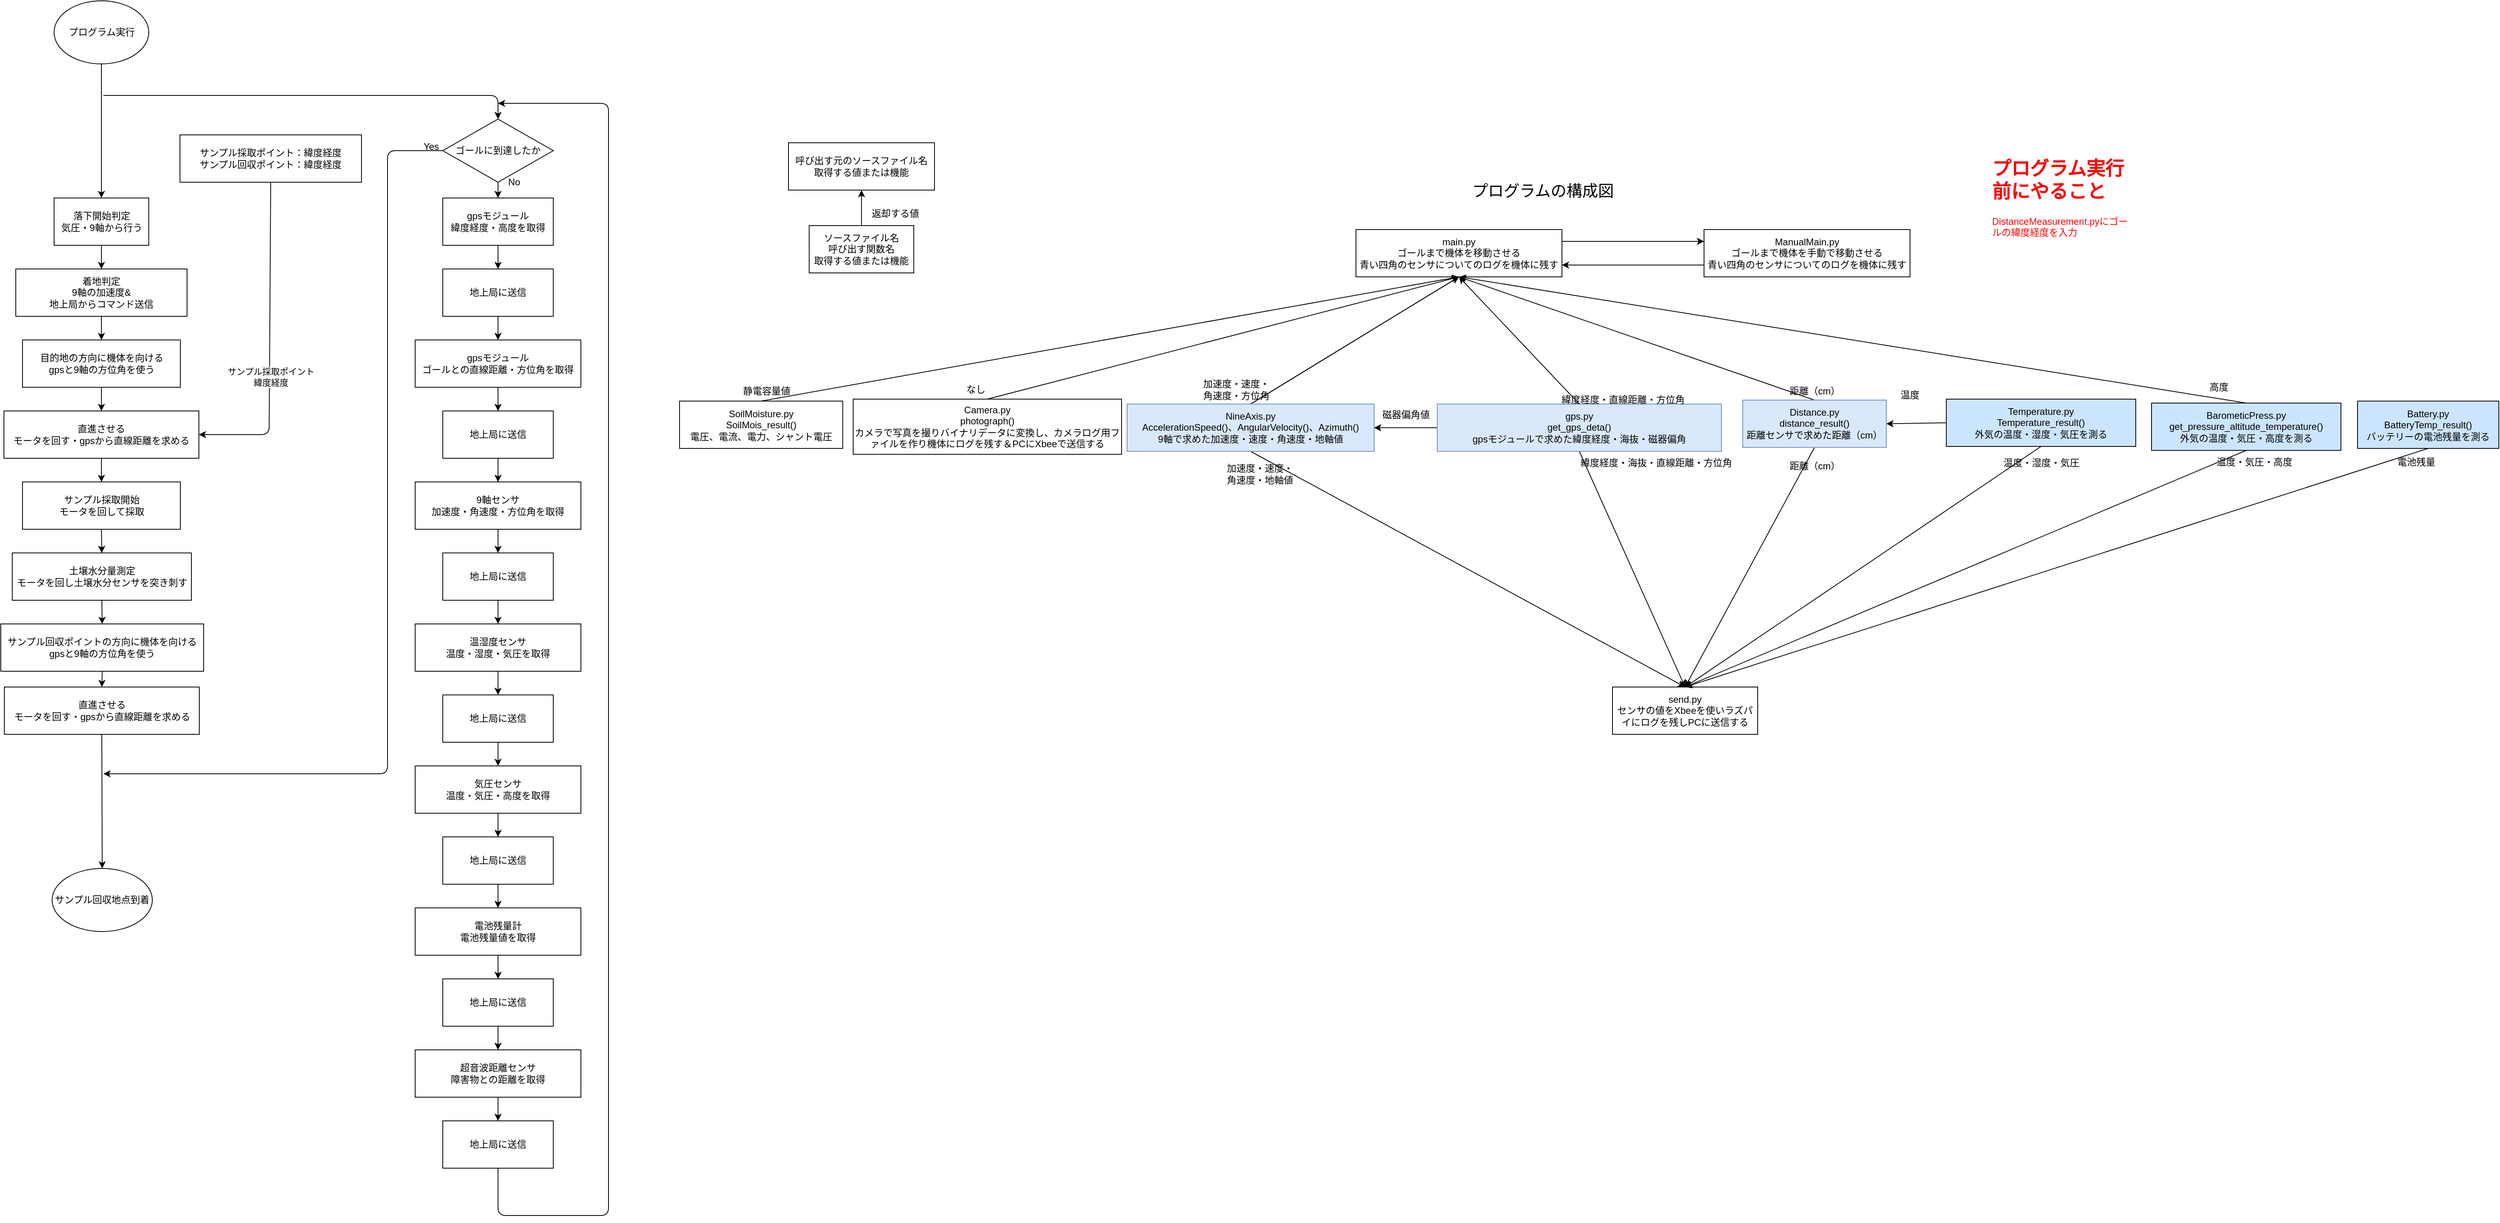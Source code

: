 <mxfile>
    <diagram id="RfQd1FZKVwX_YVwqkUuT" name="ページ1">
        <mxGraphModel dx="1166" dy="589" grid="1" gridSize="10" guides="1" tooltips="1" connect="1" arrows="1" fold="1" page="1" pageScale="1" pageWidth="827" pageHeight="1169" math="0" shadow="0">
            <root>
                <mxCell id="0"/>
                <mxCell id="1" parent="0"/>
                <mxCell id="6" style="edgeStyle=none;html=1;exitX=0.5;exitY=1;exitDx=0;exitDy=0;entryX=0.5;entryY=0;entryDx=0;entryDy=0;" parent="1" source="2" target="5" edge="1">
                    <mxGeometry relative="1" as="geometry"/>
                </mxCell>
                <mxCell id="2" value="落下開始判定&lt;br&gt;気圧・9軸から行う" style="rounded=0;whiteSpace=wrap;html=1;" parent="1" vertex="1">
                    <mxGeometry x="87.5" y="260" width="120" height="60" as="geometry"/>
                </mxCell>
                <mxCell id="4" style="edgeStyle=none;html=1;exitX=0.5;exitY=1;exitDx=0;exitDy=0;entryX=0.5;entryY=0;entryDx=0;entryDy=0;" parent="1" source="3" target="2" edge="1">
                    <mxGeometry relative="1" as="geometry"/>
                </mxCell>
                <mxCell id="3" value="プログラム実行" style="ellipse;whiteSpace=wrap;html=1;" parent="1" vertex="1">
                    <mxGeometry x="87.5" y="10" width="120" height="80" as="geometry"/>
                </mxCell>
                <mxCell id="8" style="edgeStyle=none;html=1;exitX=0.5;exitY=1;exitDx=0;exitDy=0;entryX=0.5;entryY=0;entryDx=0;entryDy=0;" parent="1" source="5" target="7" edge="1">
                    <mxGeometry relative="1" as="geometry"/>
                </mxCell>
                <mxCell id="5" value="着地判定&lt;br&gt;9軸の加速度&amp;amp;&lt;br&gt;地上局からコマンド送信" style="rounded=0;whiteSpace=wrap;html=1;" parent="1" vertex="1">
                    <mxGeometry x="39" y="350" width="217" height="60" as="geometry"/>
                </mxCell>
                <mxCell id="10" style="edgeStyle=none;html=1;exitX=0.5;exitY=1;exitDx=0;exitDy=0;entryX=0.5;entryY=0;entryDx=0;entryDy=0;" parent="1" source="7" target="9" edge="1">
                    <mxGeometry relative="1" as="geometry"/>
                </mxCell>
                <mxCell id="7" value="目的地の方向に機体を向ける&lt;br&gt;gpsと9軸の方位角を使う" style="rounded=0;whiteSpace=wrap;html=1;" parent="1" vertex="1">
                    <mxGeometry x="47.5" y="440" width="200" height="60" as="geometry"/>
                </mxCell>
                <mxCell id="12" style="edgeStyle=none;html=1;exitX=0.5;exitY=1;exitDx=0;exitDy=0;entryX=0.5;entryY=0;entryDx=0;entryDy=0;" parent="1" source="9" target="11" edge="1">
                    <mxGeometry relative="1" as="geometry"/>
                </mxCell>
                <mxCell id="9" value="直進させる&lt;br&gt;モータを回す・gpsから直線距離を求める" style="rounded=0;whiteSpace=wrap;html=1;" parent="1" vertex="1">
                    <mxGeometry x="24" y="530" width="247" height="60" as="geometry"/>
                </mxCell>
                <mxCell id="14" style="edgeStyle=none;html=1;exitX=0.5;exitY=1;exitDx=0;exitDy=0;entryX=0.5;entryY=0;entryDx=0;entryDy=0;" parent="1" source="11" target="13" edge="1">
                    <mxGeometry relative="1" as="geometry"/>
                </mxCell>
                <mxCell id="11" value="サンプル採取開始&lt;br&gt;モータを回して採取" style="rounded=0;whiteSpace=wrap;html=1;" parent="1" vertex="1">
                    <mxGeometry x="47.5" y="620" width="200" height="60" as="geometry"/>
                </mxCell>
                <mxCell id="16" style="edgeStyle=none;html=1;exitX=0.5;exitY=1;exitDx=0;exitDy=0;entryX=0.5;entryY=0;entryDx=0;entryDy=0;" parent="1" source="13" target="15" edge="1">
                    <mxGeometry relative="1" as="geometry"/>
                </mxCell>
                <mxCell id="13" value="土壌水分量測定&lt;br&gt;モータを回し土壌水分センサを突き刺す" style="rounded=0;whiteSpace=wrap;html=1;" parent="1" vertex="1">
                    <mxGeometry x="34.5" y="710" width="227" height="60" as="geometry"/>
                </mxCell>
                <mxCell id="19" style="edgeStyle=none;html=1;exitX=0.5;exitY=1;exitDx=0;exitDy=0;entryX=0.5;entryY=0;entryDx=0;entryDy=0;entryPerimeter=0;" parent="1" source="15" target="18" edge="1">
                    <mxGeometry relative="1" as="geometry"/>
                </mxCell>
                <mxCell id="15" value="サンプル回収ポイントの方向に機体を向ける&lt;br&gt;gpsと9軸の方位角を使う" style="rounded=0;whiteSpace=wrap;html=1;" parent="1" vertex="1">
                    <mxGeometry x="20" y="800" width="257" height="60" as="geometry"/>
                </mxCell>
                <mxCell id="21" style="edgeStyle=none;html=1;exitX=0.5;exitY=1;exitDx=0;exitDy=0;entryX=0.5;entryY=0;entryDx=0;entryDy=0;" parent="1" source="18" target="20" edge="1">
                    <mxGeometry relative="1" as="geometry"/>
                </mxCell>
                <mxCell id="18" value="直進させる&lt;br&gt;モータを回す・gpsから直線距離を求める" style="rounded=0;whiteSpace=wrap;html=1;" parent="1" vertex="1">
                    <mxGeometry x="24.5" y="880" width="247" height="60" as="geometry"/>
                </mxCell>
                <mxCell id="20" value="サンプル回収地点到着" style="ellipse;whiteSpace=wrap;html=1;" parent="1" vertex="1">
                    <mxGeometry x="85" y="1110" width="127" height="80" as="geometry"/>
                </mxCell>
                <mxCell id="23" value="サンプル採取ポイント：緯度経度&lt;br&gt;サンプル回収ポイント：緯度経度" style="rounded=0;whiteSpace=wrap;html=1;" parent="1" vertex="1">
                    <mxGeometry x="247" y="180" width="230" height="60" as="geometry"/>
                </mxCell>
                <mxCell id="28" value="" style="endArrow=classic;html=1;entryX=1;entryY=0.5;entryDx=0;entryDy=0;exitX=0.5;exitY=1;exitDx=0;exitDy=0;" parent="1" target="9" edge="1" source="23">
                    <mxGeometry width="50" height="50" relative="1" as="geometry">
                        <mxPoint x="362" y="450" as="sourcePoint"/>
                        <mxPoint x="250" y="550" as="targetPoint"/>
                        <Array as="points">
                            <mxPoint x="360" y="560"/>
                        </Array>
                    </mxGeometry>
                </mxCell>
                <mxCell id="29" value="サンプル採取ポイント&lt;br&gt;緯度経度" style="edgeLabel;html=1;align=center;verticalAlign=middle;resizable=0;points=[];" parent="28" vertex="1" connectable="0">
                    <mxGeometry x="0.534" y="-1" relative="1" as="geometry">
                        <mxPoint x="3" y="-67" as="offset"/>
                    </mxGeometry>
                </mxCell>
                <mxCell id="49" style="edgeStyle=none;html=1;exitX=0.5;exitY=1;exitDx=0;exitDy=0;entryX=0.5;entryY=0;entryDx=0;entryDy=0;" parent="1" source="30" target="48" edge="1">
                    <mxGeometry relative="1" as="geometry"/>
                </mxCell>
                <mxCell id="30" value="gpsモジュール&lt;br&gt;緯度経度・高度を取得" style="rounded=0;whiteSpace=wrap;html=1;" parent="1" vertex="1">
                    <mxGeometry x="580" y="260" width="140" height="60" as="geometry"/>
                </mxCell>
                <mxCell id="31" value="" style="endArrow=classic;html=1;entryX=0.5;entryY=0;entryDx=0;entryDy=0;" parent="1" target="76" edge="1">
                    <mxGeometry width="50" height="50" relative="1" as="geometry">
                        <mxPoint x="150" y="130" as="sourcePoint"/>
                        <mxPoint x="650" y="160" as="targetPoint"/>
                        <Array as="points">
                            <mxPoint x="650" y="130"/>
                        </Array>
                    </mxGeometry>
                </mxCell>
                <mxCell id="52" style="edgeStyle=none;html=1;exitX=0.5;exitY=1;exitDx=0;exitDy=0;entryX=0.5;entryY=0;entryDx=0;entryDy=0;" parent="1" source="32" target="51" edge="1">
                    <mxGeometry relative="1" as="geometry"/>
                </mxCell>
                <mxCell id="32" value="gpsモジュール&lt;br&gt;ゴールとの直線距離・方位角を取得" style="rounded=0;whiteSpace=wrap;html=1;" parent="1" vertex="1">
                    <mxGeometry x="545" y="440" width="210" height="60" as="geometry"/>
                </mxCell>
                <mxCell id="55" style="edgeStyle=none;html=1;exitX=0.5;exitY=1;exitDx=0;exitDy=0;entryX=0.5;entryY=0;entryDx=0;entryDy=0;" parent="1" source="34" target="54" edge="1">
                    <mxGeometry relative="1" as="geometry"/>
                </mxCell>
                <mxCell id="34" value="9軸センサ&lt;br&gt;加速度・角速度・方位角を取得" style="rounded=0;whiteSpace=wrap;html=1;" parent="1" vertex="1">
                    <mxGeometry x="545" y="620" width="210" height="60" as="geometry"/>
                </mxCell>
                <mxCell id="58" style="edgeStyle=none;html=1;exitX=0.5;exitY=1;exitDx=0;exitDy=0;entryX=0.5;entryY=0;entryDx=0;entryDy=0;" parent="1" source="36" target="57" edge="1">
                    <mxGeometry relative="1" as="geometry"/>
                </mxCell>
                <mxCell id="36" value="温湿度センサ&lt;br&gt;温度・湿度・気圧を取得" style="rounded=0;whiteSpace=wrap;html=1;" parent="1" vertex="1">
                    <mxGeometry x="545" y="800" width="210" height="60" as="geometry"/>
                </mxCell>
                <mxCell id="61" style="edgeStyle=none;html=1;exitX=0.5;exitY=1;exitDx=0;exitDy=0;entryX=0.5;entryY=0;entryDx=0;entryDy=0;" parent="1" source="38" target="60" edge="1">
                    <mxGeometry relative="1" as="geometry"/>
                </mxCell>
                <mxCell id="38" value="気圧センサ&lt;br&gt;温度・気圧・高度を取得" style="rounded=0;whiteSpace=wrap;html=1;" parent="1" vertex="1">
                    <mxGeometry x="545" y="980" width="210" height="60" as="geometry"/>
                </mxCell>
                <mxCell id="64" style="edgeStyle=none;html=1;exitX=0.5;exitY=1;exitDx=0;exitDy=0;entryX=0.5;entryY=0;entryDx=0;entryDy=0;" parent="1" source="40" target="63" edge="1">
                    <mxGeometry relative="1" as="geometry"/>
                </mxCell>
                <mxCell id="40" value="電池残量計&lt;br&gt;電池残量値を取得" style="rounded=0;whiteSpace=wrap;html=1;" parent="1" vertex="1">
                    <mxGeometry x="545" y="1160" width="210" height="60" as="geometry"/>
                </mxCell>
                <mxCell id="67" style="edgeStyle=none;html=1;exitX=0.5;exitY=1;exitDx=0;exitDy=0;entryX=0.5;entryY=0;entryDx=0;entryDy=0;" parent="1" source="42" target="65" edge="1">
                    <mxGeometry relative="1" as="geometry"/>
                </mxCell>
                <mxCell id="42" value="超音波距離センサ&lt;br&gt;障害物との距離を取得" style="rounded=0;whiteSpace=wrap;html=1;" parent="1" vertex="1">
                    <mxGeometry x="545" y="1340" width="210" height="60" as="geometry"/>
                </mxCell>
                <mxCell id="50" style="edgeStyle=none;html=1;exitX=0.5;exitY=1;exitDx=0;exitDy=0;entryX=0.5;entryY=0;entryDx=0;entryDy=0;" parent="1" source="48" target="32" edge="1">
                    <mxGeometry relative="1" as="geometry"/>
                </mxCell>
                <mxCell id="48" value="地上局に送信" style="rounded=0;whiteSpace=wrap;html=1;" parent="1" vertex="1">
                    <mxGeometry x="580" y="350" width="140" height="60" as="geometry"/>
                </mxCell>
                <mxCell id="53" style="edgeStyle=none;html=1;exitX=0.5;exitY=1;exitDx=0;exitDy=0;entryX=0.5;entryY=0;entryDx=0;entryDy=0;" parent="1" source="51" target="34" edge="1">
                    <mxGeometry relative="1" as="geometry"/>
                </mxCell>
                <mxCell id="51" value="地上局に送信" style="rounded=0;whiteSpace=wrap;html=1;" parent="1" vertex="1">
                    <mxGeometry x="580" y="530" width="140" height="60" as="geometry"/>
                </mxCell>
                <mxCell id="56" style="edgeStyle=none;html=1;exitX=0.5;exitY=1;exitDx=0;exitDy=0;entryX=0.5;entryY=0;entryDx=0;entryDy=0;" parent="1" source="54" target="36" edge="1">
                    <mxGeometry relative="1" as="geometry"/>
                </mxCell>
                <mxCell id="54" value="地上局に送信" style="rounded=0;whiteSpace=wrap;html=1;" parent="1" vertex="1">
                    <mxGeometry x="580" y="710" width="140" height="60" as="geometry"/>
                </mxCell>
                <mxCell id="59" style="edgeStyle=none;html=1;exitX=0.5;exitY=1;exitDx=0;exitDy=0;entryX=0.5;entryY=0;entryDx=0;entryDy=0;" parent="1" source="57" target="38" edge="1">
                    <mxGeometry relative="1" as="geometry"/>
                </mxCell>
                <mxCell id="57" value="地上局に送信" style="rounded=0;whiteSpace=wrap;html=1;" parent="1" vertex="1">
                    <mxGeometry x="580" y="890" width="140" height="60" as="geometry"/>
                </mxCell>
                <mxCell id="62" style="edgeStyle=none;html=1;exitX=0.5;exitY=1;exitDx=0;exitDy=0;entryX=0.5;entryY=0;entryDx=0;entryDy=0;" parent="1" source="60" target="40" edge="1">
                    <mxGeometry relative="1" as="geometry"/>
                </mxCell>
                <mxCell id="60" value="地上局に送信" style="rounded=0;whiteSpace=wrap;html=1;" parent="1" vertex="1">
                    <mxGeometry x="580" y="1070" width="140" height="60" as="geometry"/>
                </mxCell>
                <mxCell id="66" style="edgeStyle=none;html=1;exitX=0.5;exitY=1;exitDx=0;exitDy=0;entryX=0.5;entryY=0;entryDx=0;entryDy=0;" parent="1" source="63" target="42" edge="1">
                    <mxGeometry relative="1" as="geometry"/>
                </mxCell>
                <mxCell id="63" value="地上局に送信" style="rounded=0;whiteSpace=wrap;html=1;" parent="1" vertex="1">
                    <mxGeometry x="580" y="1250" width="140" height="60" as="geometry"/>
                </mxCell>
                <mxCell id="65" value="地上局に送信" style="rounded=0;whiteSpace=wrap;html=1;" parent="1" vertex="1">
                    <mxGeometry x="580" y="1430" width="140" height="60" as="geometry"/>
                </mxCell>
                <mxCell id="75" style="edgeStyle=none;html=1;exitX=0.5;exitY=1;exitDx=0;exitDy=0;" parent="1" source="65" edge="1">
                    <mxGeometry relative="1" as="geometry">
                        <mxPoint x="650" y="140" as="targetPoint"/>
                        <mxPoint x="650" y="1670" as="sourcePoint"/>
                        <Array as="points">
                            <mxPoint x="650" y="1550"/>
                            <mxPoint x="790" y="1550"/>
                            <mxPoint x="790" y="140"/>
                        </Array>
                    </mxGeometry>
                </mxCell>
                <mxCell id="77" style="edgeStyle=none;html=1;exitX=0.5;exitY=1;exitDx=0;exitDy=0;entryX=0.5;entryY=0;entryDx=0;entryDy=0;" parent="1" source="76" target="30" edge="1">
                    <mxGeometry relative="1" as="geometry"/>
                </mxCell>
                <mxCell id="78" style="edgeStyle=none;html=1;exitX=0;exitY=0.5;exitDx=0;exitDy=0;" parent="1" source="76" edge="1">
                    <mxGeometry relative="1" as="geometry">
                        <mxPoint x="150" y="990" as="targetPoint"/>
                        <Array as="points">
                            <mxPoint x="510" y="200"/>
                            <mxPoint x="510" y="990"/>
                        </Array>
                    </mxGeometry>
                </mxCell>
                <mxCell id="76" value="ゴールに到達したか" style="rhombus;whiteSpace=wrap;html=1;" parent="1" vertex="1">
                    <mxGeometry x="580" y="160" width="140" height="80" as="geometry"/>
                </mxCell>
                <mxCell id="79" value="Yes" style="text;html=1;align=center;verticalAlign=middle;resizable=0;points=[];autosize=1;strokeColor=none;fillColor=none;" parent="1" vertex="1">
                    <mxGeometry x="545" y="180" width="40" height="30" as="geometry"/>
                </mxCell>
                <mxCell id="80" value="No" style="text;html=1;align=center;verticalAlign=middle;resizable=0;points=[];autosize=1;strokeColor=none;fillColor=none;" parent="1" vertex="1">
                    <mxGeometry x="650" y="225" width="40" height="30" as="geometry"/>
                </mxCell>
                <mxCell id="83" style="edgeStyle=none;html=1;exitX=1;exitY=0.25;exitDx=0;exitDy=0;entryX=0;entryY=0.25;entryDx=0;entryDy=0;" edge="1" parent="1" source="84" target="128">
                    <mxGeometry relative="1" as="geometry"/>
                </mxCell>
                <mxCell id="84" value="main.py&lt;br&gt;ゴールまで機体を移動させる&lt;br&gt;青い四角のセンサについてのログを機体に残す" style="rounded=0;whiteSpace=wrap;html=1;" vertex="1" parent="1">
                    <mxGeometry x="1737" y="300" width="261" height="60" as="geometry"/>
                </mxCell>
                <mxCell id="85" value="&lt;font style=&quot;font-size: 20px;&quot;&gt;プログラムの構成図&lt;/font&gt;" style="text;html=1;strokeColor=none;fillColor=none;align=center;verticalAlign=middle;whiteSpace=wrap;rounded=0;" vertex="1" parent="1">
                    <mxGeometry x="1859" y="235" width="230" height="30" as="geometry"/>
                </mxCell>
                <mxCell id="86" value="send.py&lt;br&gt;センサの値をXbeeを使いラズパイにログを残しPCに送信する" style="rounded=0;whiteSpace=wrap;html=1;" vertex="1" parent="1">
                    <mxGeometry x="2062" y="880" width="184" height="60" as="geometry"/>
                </mxCell>
                <mxCell id="90" style="edgeStyle=none;html=1;exitX=0.5;exitY=0;exitDx=0;exitDy=0;entryX=0.5;entryY=1;entryDx=0;entryDy=0;fontSize=17;fontColor=#ed0c0c;" edge="1" parent="1" source="93" target="84">
                    <mxGeometry relative="1" as="geometry"/>
                </mxCell>
                <mxCell id="91" style="edgeStyle=none;html=1;exitX=0.5;exitY=1;exitDx=0;exitDy=0;entryX=0.5;entryY=0;entryDx=0;entryDy=0;" edge="1" parent="1" source="93" target="86">
                    <mxGeometry relative="1" as="geometry"/>
                </mxCell>
                <mxCell id="139" style="edgeStyle=none;html=1;exitX=0;exitY=0.5;exitDx=0;exitDy=0;entryX=1;entryY=0.5;entryDx=0;entryDy=0;" edge="1" parent="1" source="93" target="126">
                    <mxGeometry relative="1" as="geometry"/>
                </mxCell>
                <mxCell id="93" value="gps.py&lt;br&gt;get_gps_deta()&lt;br&gt;gpsモジュールで求めた緯度経度・海抜・磁器偏角" style="rounded=0;whiteSpace=wrap;html=1;fillColor=#dae8fc;strokeColor=#6c8ebf;" vertex="1" parent="1">
                    <mxGeometry x="1840" y="521.25" width="360" height="60" as="geometry"/>
                </mxCell>
                <mxCell id="95" value="緯度経度・直線距離・方位角" style="text;html=1;align=center;verticalAlign=middle;resizable=0;points=[];autosize=1;strokeColor=none;fillColor=none;" vertex="1" parent="1">
                    <mxGeometry x="1985" y="501.25" width="180" height="30" as="geometry"/>
                </mxCell>
                <mxCell id="96" value="緯度経度・海抜・直線距離・方位角" style="text;html=1;align=center;verticalAlign=middle;resizable=0;points=[];autosize=1;strokeColor=none;fillColor=none;" vertex="1" parent="1">
                    <mxGeometry x="2007" y="581.25" width="220" height="30" as="geometry"/>
                </mxCell>
                <mxCell id="97" style="edgeStyle=none;html=1;exitX=0.5;exitY=0;exitDx=0;exitDy=0;entryX=0.5;entryY=1;entryDx=0;entryDy=0;" edge="1" parent="1" source="99" target="84">
                    <mxGeometry relative="1" as="geometry"/>
                </mxCell>
                <mxCell id="98" style="edgeStyle=none;html=1;exitX=0.5;exitY=1;exitDx=0;exitDy=0;entryX=0.5;entryY=0;entryDx=0;entryDy=0;fontSize=12;" edge="1" parent="1" source="99" target="86">
                    <mxGeometry relative="1" as="geometry"/>
                </mxCell>
                <mxCell id="99" value="Distance.py&lt;br&gt;distance_result()&lt;br&gt;距離センサで求めた距離（cm）" style="rounded=0;whiteSpace=wrap;html=1;fillColor=#dae8fc;strokeColor=#6c8ebf;" vertex="1" parent="1">
                    <mxGeometry x="2227" y="516.25" width="182" height="60" as="geometry"/>
                </mxCell>
                <mxCell id="101" style="edgeStyle=none;html=1;exitX=0.5;exitY=0;exitDx=0;exitDy=0;entryX=0.5;entryY=1;entryDx=0;entryDy=0;" edge="1" parent="1" source="126" target="84">
                    <mxGeometry relative="1" as="geometry"/>
                </mxCell>
                <mxCell id="102" style="edgeStyle=none;html=1;exitX=0.5;exitY=1;exitDx=0;exitDy=0;entryX=0.5;entryY=0;entryDx=0;entryDy=0;fontSize=12;" edge="1" parent="1" source="126" target="86">
                    <mxGeometry relative="1" as="geometry"/>
                </mxCell>
                <mxCell id="103" value="距離（cm）" style="text;html=1;align=center;verticalAlign=middle;resizable=0;points=[];autosize=1;strokeColor=none;fillColor=none;" vertex="1" parent="1">
                    <mxGeometry x="2273" y="490" width="90" height="30" as="geometry"/>
                </mxCell>
                <mxCell id="104" value="加速度・速度・&lt;br&gt;角速度・方位角" style="text;html=1;align=center;verticalAlign=middle;resizable=0;points=[];autosize=1;strokeColor=none;fillColor=none;" vertex="1" parent="1">
                    <mxGeometry x="1530" y="482.5" width="110" height="40" as="geometry"/>
                </mxCell>
                <mxCell id="105" style="edgeStyle=none;html=1;exitX=0.5;exitY=0;exitDx=0;exitDy=0;entryX=0.5;entryY=1;entryDx=0;entryDy=0;fontSize=20;startArrow=none;" edge="1" parent="1" source="126" target="84">
                    <mxGeometry relative="1" as="geometry"/>
                </mxCell>
                <mxCell id="106" style="edgeStyle=none;html=1;exitX=0.5;exitY=0;exitDx=0;exitDy=0;entryX=0.5;entryY=1;entryDx=0;entryDy=0;fontSize=12;" edge="1" parent="1" source="107" target="113">
                    <mxGeometry relative="1" as="geometry"/>
                </mxCell>
                <mxCell id="107" value="ソースファイル名&lt;br&gt;呼び出す関数名&lt;br&gt;取得する値または機能" style="rounded=0;whiteSpace=wrap;html=1;" vertex="1" parent="1">
                    <mxGeometry x="1044.25" y="295" width="132.5" height="60" as="geometry"/>
                </mxCell>
                <mxCell id="108" value="返却する値" style="text;html=1;align=center;verticalAlign=middle;resizable=0;points=[];autosize=1;strokeColor=none;fillColor=none;" vertex="1" parent="1">
                    <mxGeometry x="1113" y="265" width="80" height="30" as="geometry"/>
                </mxCell>
                <mxCell id="109" value="距離（cm）" style="text;html=1;align=center;verticalAlign=middle;resizable=0;points=[];autosize=1;strokeColor=none;fillColor=none;" vertex="1" parent="1">
                    <mxGeometry x="2273" y="585" width="90" height="30" as="geometry"/>
                </mxCell>
                <mxCell id="110" value="加速度・速度・&lt;br&gt;角速度・地軸値" style="text;html=1;align=center;verticalAlign=middle;resizable=0;points=[];autosize=1;strokeColor=none;fillColor=none;" vertex="1" parent="1">
                    <mxGeometry x="1560" y="590" width="110" height="40" as="geometry"/>
                </mxCell>
                <mxCell id="111" style="edgeStyle=none;html=1;exitX=0.5;exitY=0;exitDx=0;exitDy=0;entryX=0.5;entryY=1;entryDx=0;entryDy=0;fontSize=12;" edge="1" parent="1" source="112" target="84">
                    <mxGeometry relative="1" as="geometry"/>
                </mxCell>
                <mxCell id="112" value="Camera.py&lt;br&gt;photograph()&lt;br&gt;カメラで写真を撮りバイナリデータに変換し、カメラログ用ファイルを作り機体にログを残す＆PCにXbeeで送信する" style="rounded=0;whiteSpace=wrap;html=1;fontSize=12;" vertex="1" parent="1">
                    <mxGeometry x="1100" y="515" width="340" height="70" as="geometry"/>
                </mxCell>
                <mxCell id="113" value="呼び出す元のソースファイル名&lt;br&gt;取得する値または機能" style="rounded=0;whiteSpace=wrap;html=1;fontSize=12;" vertex="1" parent="1">
                    <mxGeometry x="1018" y="190" width="185" height="60" as="geometry"/>
                </mxCell>
                <mxCell id="114" value="なし" style="text;html=1;align=center;verticalAlign=middle;resizable=0;points=[];autosize=1;strokeColor=none;fillColor=none;fontSize=12;" vertex="1" parent="1">
                    <mxGeometry x="1230" y="487.5" width="50" height="30" as="geometry"/>
                </mxCell>
                <mxCell id="115" style="edgeStyle=none;html=1;exitX=0.5;exitY=1;exitDx=0;exitDy=0;entryX=0.5;entryY=0;entryDx=0;entryDy=0;fontSize=12;" edge="1" parent="1" source="118" target="86">
                    <mxGeometry relative="1" as="geometry"/>
                </mxCell>
                <mxCell id="116" style="edgeStyle=none;html=1;exitX=0.5;exitY=0;exitDx=0;exitDy=0;entryX=0.5;entryY=1;entryDx=0;entryDy=0;" edge="1" parent="1" source="136" target="84">
                    <mxGeometry relative="1" as="geometry"/>
                </mxCell>
                <mxCell id="117" style="edgeStyle=none;html=1;exitX=0;exitY=0.5;exitDx=0;exitDy=0;entryX=1;entryY=0.5;entryDx=0;entryDy=0;" edge="1" parent="1" source="118" target="99">
                    <mxGeometry relative="1" as="geometry">
                        <mxPoint x="2481" y="551.25" as="targetPoint"/>
                    </mxGeometry>
                </mxCell>
                <mxCell id="118" value="Temperature.py&lt;br style=&quot;border-color: var(--border-color);&quot;&gt;Temperature_result()&lt;br style=&quot;border-color: var(--border-color);&quot;&gt;外気の温度・湿度・気圧を測る" style="rounded=0;whiteSpace=wrap;html=1;fontSize=12;fillColor=#CCE5FF;" vertex="1" parent="1">
                    <mxGeometry x="2485" y="515" width="240" height="60" as="geometry"/>
                </mxCell>
                <mxCell id="119" value="温度・気圧・高度" style="text;html=1;align=center;verticalAlign=middle;resizable=0;points=[];autosize=1;strokeColor=none;fillColor=none;fontSize=12;" vertex="1" parent="1">
                    <mxGeometry x="2815" y="580" width="120" height="30" as="geometry"/>
                </mxCell>
                <mxCell id="120" style="edgeStyle=none;html=1;exitX=0.5;exitY=0;exitDx=0;exitDy=0;entryX=0.5;entryY=1;entryDx=0;entryDy=0;fontSize=12;" edge="1" parent="1" source="121" target="84">
                    <mxGeometry relative="1" as="geometry"/>
                </mxCell>
                <mxCell id="121" value="SoilMoisture.py&lt;br&gt;SoilMois_result()&lt;br&gt;&lt;span style=&quot;&quot;&gt;電圧、電流、電力、シャント電圧&lt;/span&gt;" style="rounded=0;whiteSpace=wrap;html=1;fontSize=12;" vertex="1" parent="1">
                    <mxGeometry x="880" y="517.5" width="206.75" height="60" as="geometry"/>
                </mxCell>
                <mxCell id="122" value="静電容量値" style="text;html=1;align=center;verticalAlign=middle;resizable=0;points=[];autosize=1;strokeColor=none;fillColor=none;fontSize=12;" vertex="1" parent="1">
                    <mxGeometry x="950" y="490" width="80" height="30" as="geometry"/>
                </mxCell>
                <mxCell id="124" value="&lt;h1 style=&quot;border-color: var(--border-color);&quot;&gt;プログラム実行前にやること&lt;/h1&gt;&lt;div&gt;DistanceMeasurement.pyにゴールの緯度経度を入力&lt;/div&gt;&lt;p&gt;&lt;br&gt;&lt;/p&gt;" style="text;html=1;strokeColor=none;fillColor=none;spacing=5;spacingTop=-20;whiteSpace=wrap;overflow=hidden;rounded=0;fontColor=#fb0404;" vertex="1" parent="1">
                    <mxGeometry x="2538" y="202.5" width="190" height="120" as="geometry"/>
                </mxCell>
                <mxCell id="126" value="NineAxis.py&lt;br&gt;&lt;span style=&quot;border-color: var(--border-color); background-color: initial;&quot;&gt;AccelerationSpeed()、&lt;/span&gt;&lt;span style=&quot;border-color: var(--border-color); background-color: initial;&quot;&gt;AngularVelocity()、&lt;/span&gt;&lt;span style=&quot;border-color: var(--border-color); background-color: initial;&quot;&gt;Azimuth()&lt;/span&gt;&lt;br&gt;9軸で求めた加速度・速度・角速度・地軸値" style="rounded=0;whiteSpace=wrap;html=1;fillColor=#dae8fc;strokeColor=#6c8ebf;" vertex="1" parent="1">
                    <mxGeometry x="1447" y="521.25" width="313" height="60" as="geometry"/>
                </mxCell>
                <mxCell id="127" style="edgeStyle=none;html=1;exitX=0;exitY=0.75;exitDx=0;exitDy=0;entryX=1;entryY=0.75;entryDx=0;entryDy=0;" edge="1" parent="1" source="128" target="84">
                    <mxGeometry relative="1" as="geometry"/>
                </mxCell>
                <mxCell id="128" value="ManualMain.py&lt;br&gt;ゴールまで機体を手動で移動させる&lt;br&gt;青い四角のセンサについてのログを機体に残す" style="rounded=0;whiteSpace=wrap;html=1;" vertex="1" parent="1">
                    <mxGeometry x="2178" y="300" width="261" height="60" as="geometry"/>
                </mxCell>
                <mxCell id="129" value="&lt;span style=&quot;color: rgb(0, 0, 0); font-family: Helvetica; font-size: 12px; font-style: normal; font-variant-ligatures: normal; font-variant-caps: normal; font-weight: 400; letter-spacing: normal; orphans: 2; text-align: center; text-indent: 0px; text-transform: none; widows: 2; word-spacing: 0px; -webkit-text-stroke-width: 0px; background-color: rgb(251, 251, 251); text-decoration-thickness: initial; text-decoration-style: initial; text-decoration-color: initial; float: none; display: inline !important;&quot;&gt;温度&lt;/span&gt;" style="text;whiteSpace=wrap;html=1;" vertex="1" parent="1">
                    <mxGeometry x="2425" y="496.25" width="60" height="40" as="geometry"/>
                </mxCell>
                <mxCell id="130" style="edgeStyle=none;html=1;exitX=0.5;exitY=1;exitDx=0;exitDy=0;entryX=0.5;entryY=0;entryDx=0;entryDy=0;" edge="1" parent="1" source="131" target="86">
                    <mxGeometry relative="1" as="geometry">
                        <mxPoint x="1988" y="772.5" as="targetPoint"/>
                    </mxGeometry>
                </mxCell>
                <mxCell id="131" value="Battery.py&lt;br&gt;BatteryTemp_result()&lt;br&gt;バッテリーの電池残量を測る" style="rounded=0;whiteSpace=wrap;html=1;fontSize=12;fillColor=#CCE5FF;" vertex="1" parent="1">
                    <mxGeometry x="3006" y="517.5" width="179" height="60" as="geometry"/>
                </mxCell>
                <mxCell id="132" value="高度" style="text;html=1;align=center;verticalAlign=middle;resizable=0;points=[];autosize=1;strokeColor=none;fillColor=none;" vertex="1" parent="1">
                    <mxGeometry x="2805" y="485" width="50" height="30" as="geometry"/>
                </mxCell>
                <mxCell id="133" value="電池残量" style="text;html=1;align=center;verticalAlign=middle;resizable=0;points=[];autosize=1;strokeColor=none;fillColor=none;" vertex="1" parent="1">
                    <mxGeometry x="3045" y="580" width="70" height="30" as="geometry"/>
                </mxCell>
                <mxCell id="135" style="edgeStyle=none;html=1;exitX=0.5;exitY=1;exitDx=0;exitDy=0;entryX=0.5;entryY=0;entryDx=0;entryDy=0;" edge="1" parent="1" source="136" target="86">
                    <mxGeometry relative="1" as="geometry">
                        <mxPoint x="1988" y="772.5" as="targetPoint"/>
                    </mxGeometry>
                </mxCell>
                <mxCell id="136" value="BarometicPress.py&lt;br style=&quot;border-color: var(--border-color);&quot;&gt;get_pressure_altitude_temperature()&lt;br style=&quot;border-color: var(--border-color);&quot;&gt;外気の温度・気圧・高度を測る" style="rounded=0;whiteSpace=wrap;html=1;fontSize=12;fillColor=#CCE5FF;" vertex="1" parent="1">
                    <mxGeometry x="2745" y="520" width="240" height="60" as="geometry"/>
                </mxCell>
                <mxCell id="137" value="温度・湿度・気圧" style="text;html=1;align=center;verticalAlign=middle;resizable=0;points=[];autosize=1;strokeColor=none;fillColor=none;fontSize=12;" vertex="1" parent="1">
                    <mxGeometry x="2545" y="581.25" width="120" height="30" as="geometry"/>
                </mxCell>
                <mxCell id="140" value="磁器偏角値" style="text;html=1;align=center;verticalAlign=middle;resizable=0;points=[];autosize=1;strokeColor=none;fillColor=none;" vertex="1" parent="1">
                    <mxGeometry x="1760" y="520" width="80" height="30" as="geometry"/>
                </mxCell>
            </root>
        </mxGraphModel>
    </diagram>
</mxfile>